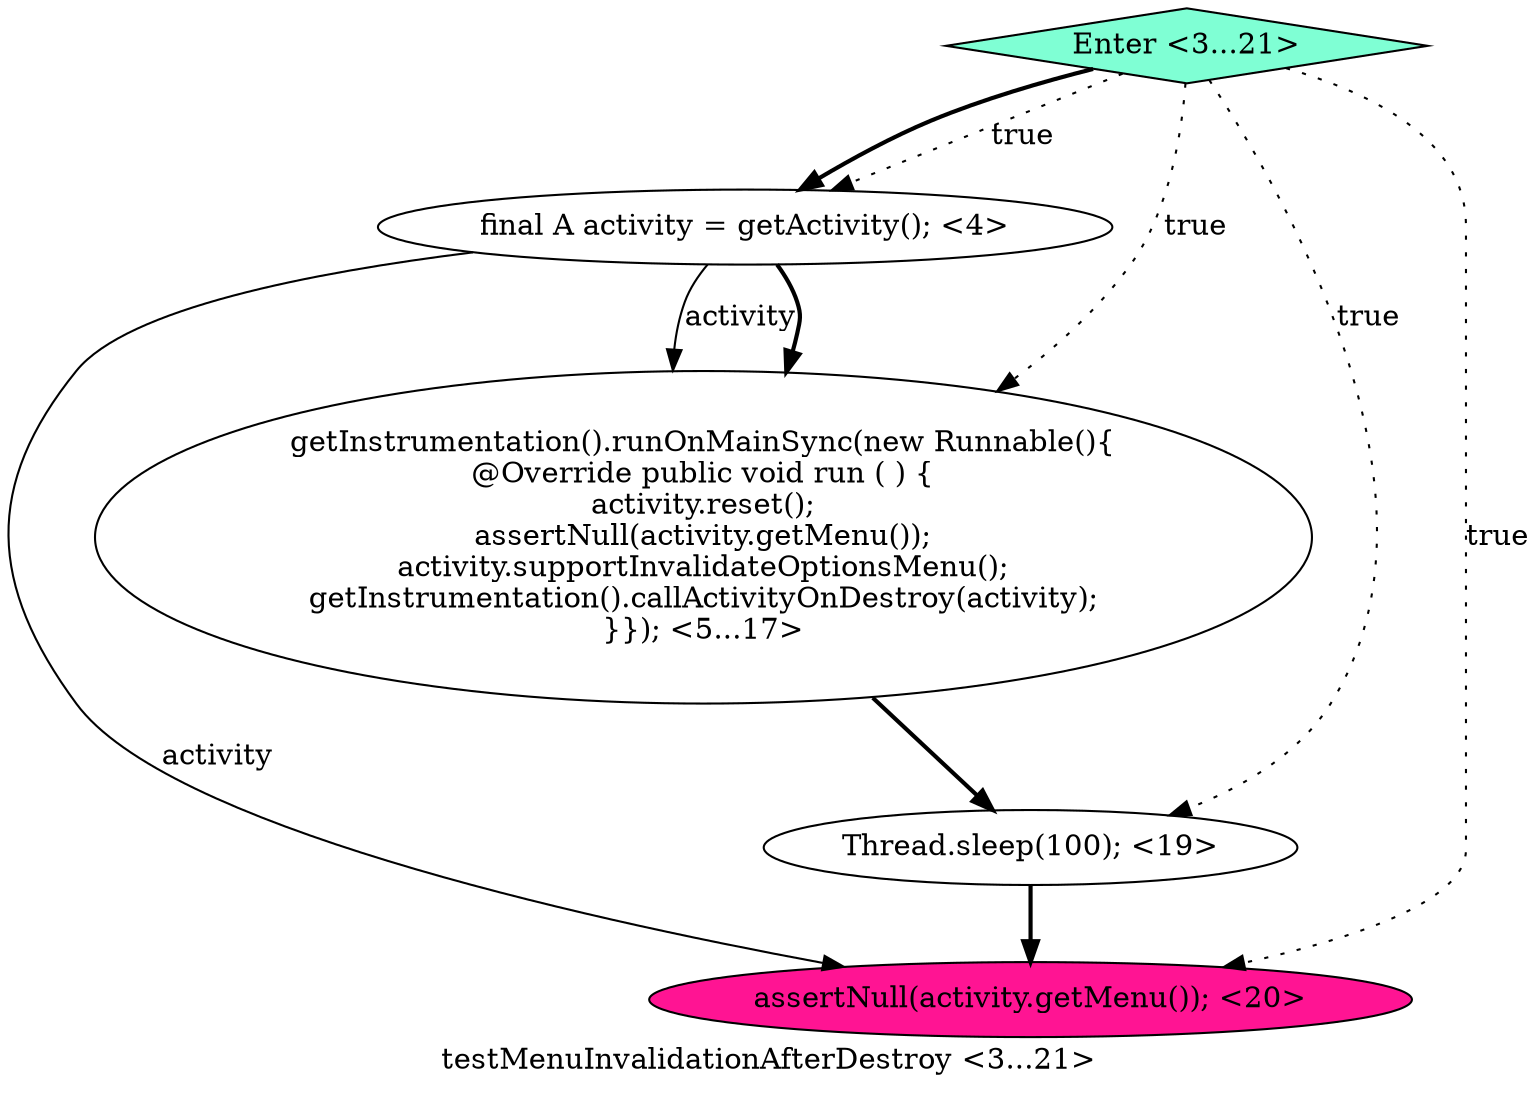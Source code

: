 digraph PDG {
label = "testMenuInvalidationAfterDestroy <3...21>";
0.0 [style = filled, label = "final A activity = getActivity(); <4>", fillcolor = white, shape = ellipse];
0.1 [style = filled, label = "getInstrumentation().runOnMainSync(new Runnable(){
@Override public void run ( ) {
activity.reset();
assertNull(activity.getMenu());
activity.supportInvalidateOptionsMenu();
getInstrumentation().callActivityOnDestroy(activity);
}}); <5...17>", fillcolor = white, shape = ellipse];
0.2 [style = filled, label = "Thread.sleep(100); <19>", fillcolor = white, shape = ellipse];
0.4 [style = filled, label = "Enter <3...21>", fillcolor = aquamarine, shape = diamond];
0.3 [style = filled, label = "assertNull(activity.getMenu()); <20>", fillcolor = deeppink, shape = ellipse];
0.0 -> 0.1 [style = solid, label="activity"];
0.0 -> 0.1 [style = bold, label=""];
0.0 -> 0.3 [style = solid, label="activity"];
0.1 -> 0.2 [style = bold, label=""];
0.2 -> 0.3 [style = bold, label=""];
0.4 -> 0.0 [style = dotted, label="true"];
0.4 -> 0.0 [style = bold, label=""];
0.4 -> 0.1 [style = dotted, label="true"];
0.4 -> 0.2 [style = dotted, label="true"];
0.4 -> 0.3 [style = dotted, label="true"];
}
